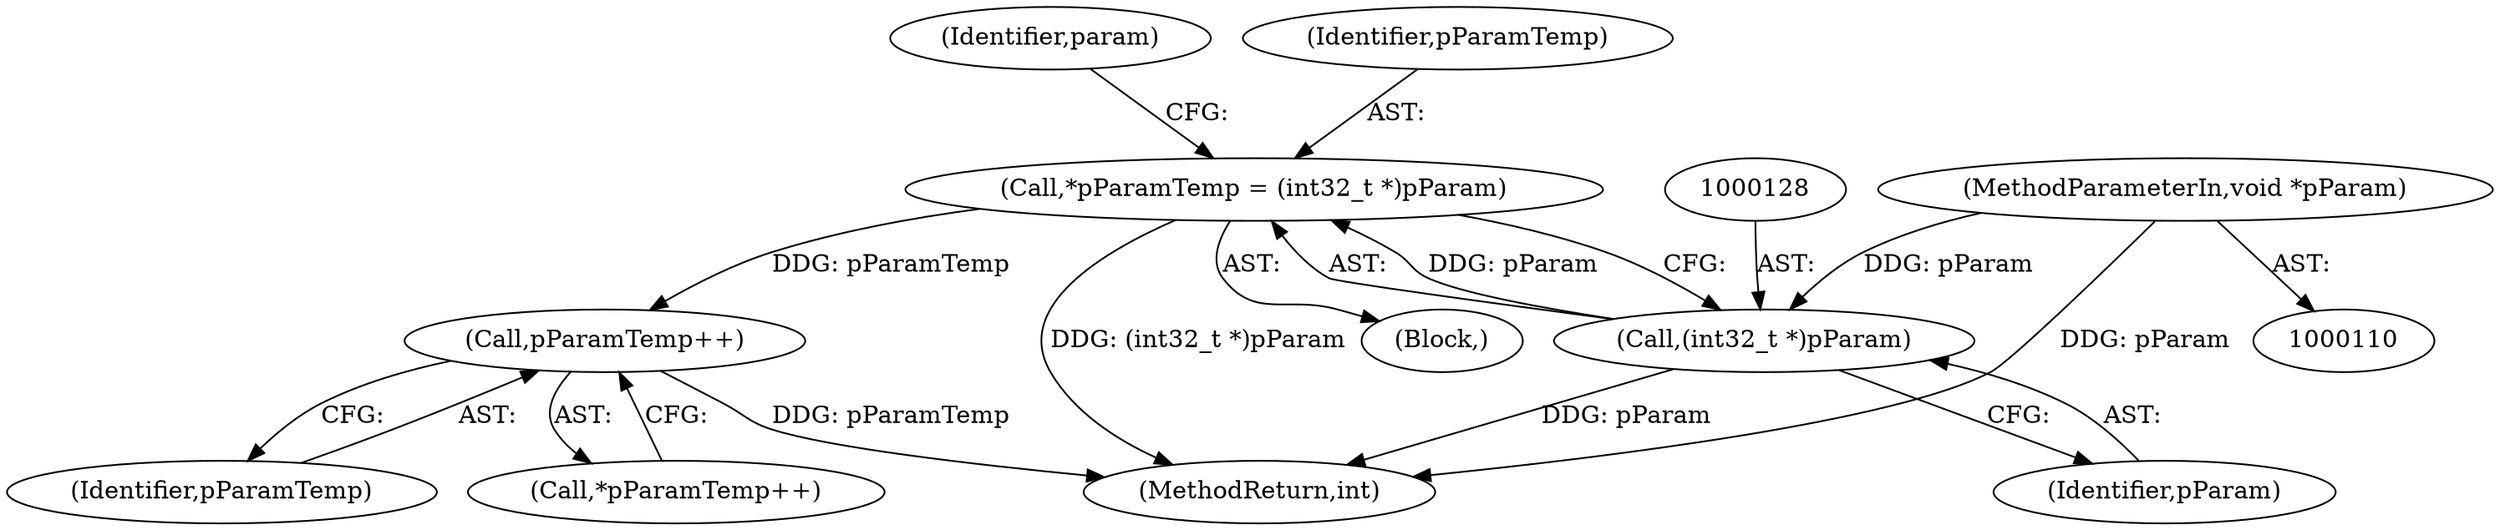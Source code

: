 digraph "0_Android_c66c43ad571ed2590dcd55a762c73c90d9744bac@pointer" {
"1000134" [label="(Call,pParamTemp++)"];
"1000125" [label="(Call,*pParamTemp = (int32_t *)pParam)"];
"1000127" [label="(Call,(int32_t *)pParam)"];
"1000112" [label="(MethodParameterIn,void *pParam)"];
"1000127" [label="(Call,(int32_t *)pParam)"];
"1000134" [label="(Call,pParamTemp++)"];
"1000115" [label="(Block,)"];
"1000132" [label="(Identifier,param)"];
"1000126" [label="(Identifier,pParamTemp)"];
"1000112" [label="(MethodParameterIn,void *pParam)"];
"1000135" [label="(Identifier,pParamTemp)"];
"1000129" [label="(Identifier,pParam)"];
"1000125" [label="(Call,*pParamTemp = (int32_t *)pParam)"];
"1000133" [label="(Call,*pParamTemp++)"];
"1000567" [label="(MethodReturn,int)"];
"1000134" -> "1000133"  [label="AST: "];
"1000134" -> "1000135"  [label="CFG: "];
"1000135" -> "1000134"  [label="AST: "];
"1000133" -> "1000134"  [label="CFG: "];
"1000134" -> "1000567"  [label="DDG: pParamTemp"];
"1000125" -> "1000134"  [label="DDG: pParamTemp"];
"1000125" -> "1000115"  [label="AST: "];
"1000125" -> "1000127"  [label="CFG: "];
"1000126" -> "1000125"  [label="AST: "];
"1000127" -> "1000125"  [label="AST: "];
"1000132" -> "1000125"  [label="CFG: "];
"1000125" -> "1000567"  [label="DDG: (int32_t *)pParam"];
"1000127" -> "1000125"  [label="DDG: pParam"];
"1000127" -> "1000129"  [label="CFG: "];
"1000128" -> "1000127"  [label="AST: "];
"1000129" -> "1000127"  [label="AST: "];
"1000127" -> "1000567"  [label="DDG: pParam"];
"1000112" -> "1000127"  [label="DDG: pParam"];
"1000112" -> "1000110"  [label="AST: "];
"1000112" -> "1000567"  [label="DDG: pParam"];
}
